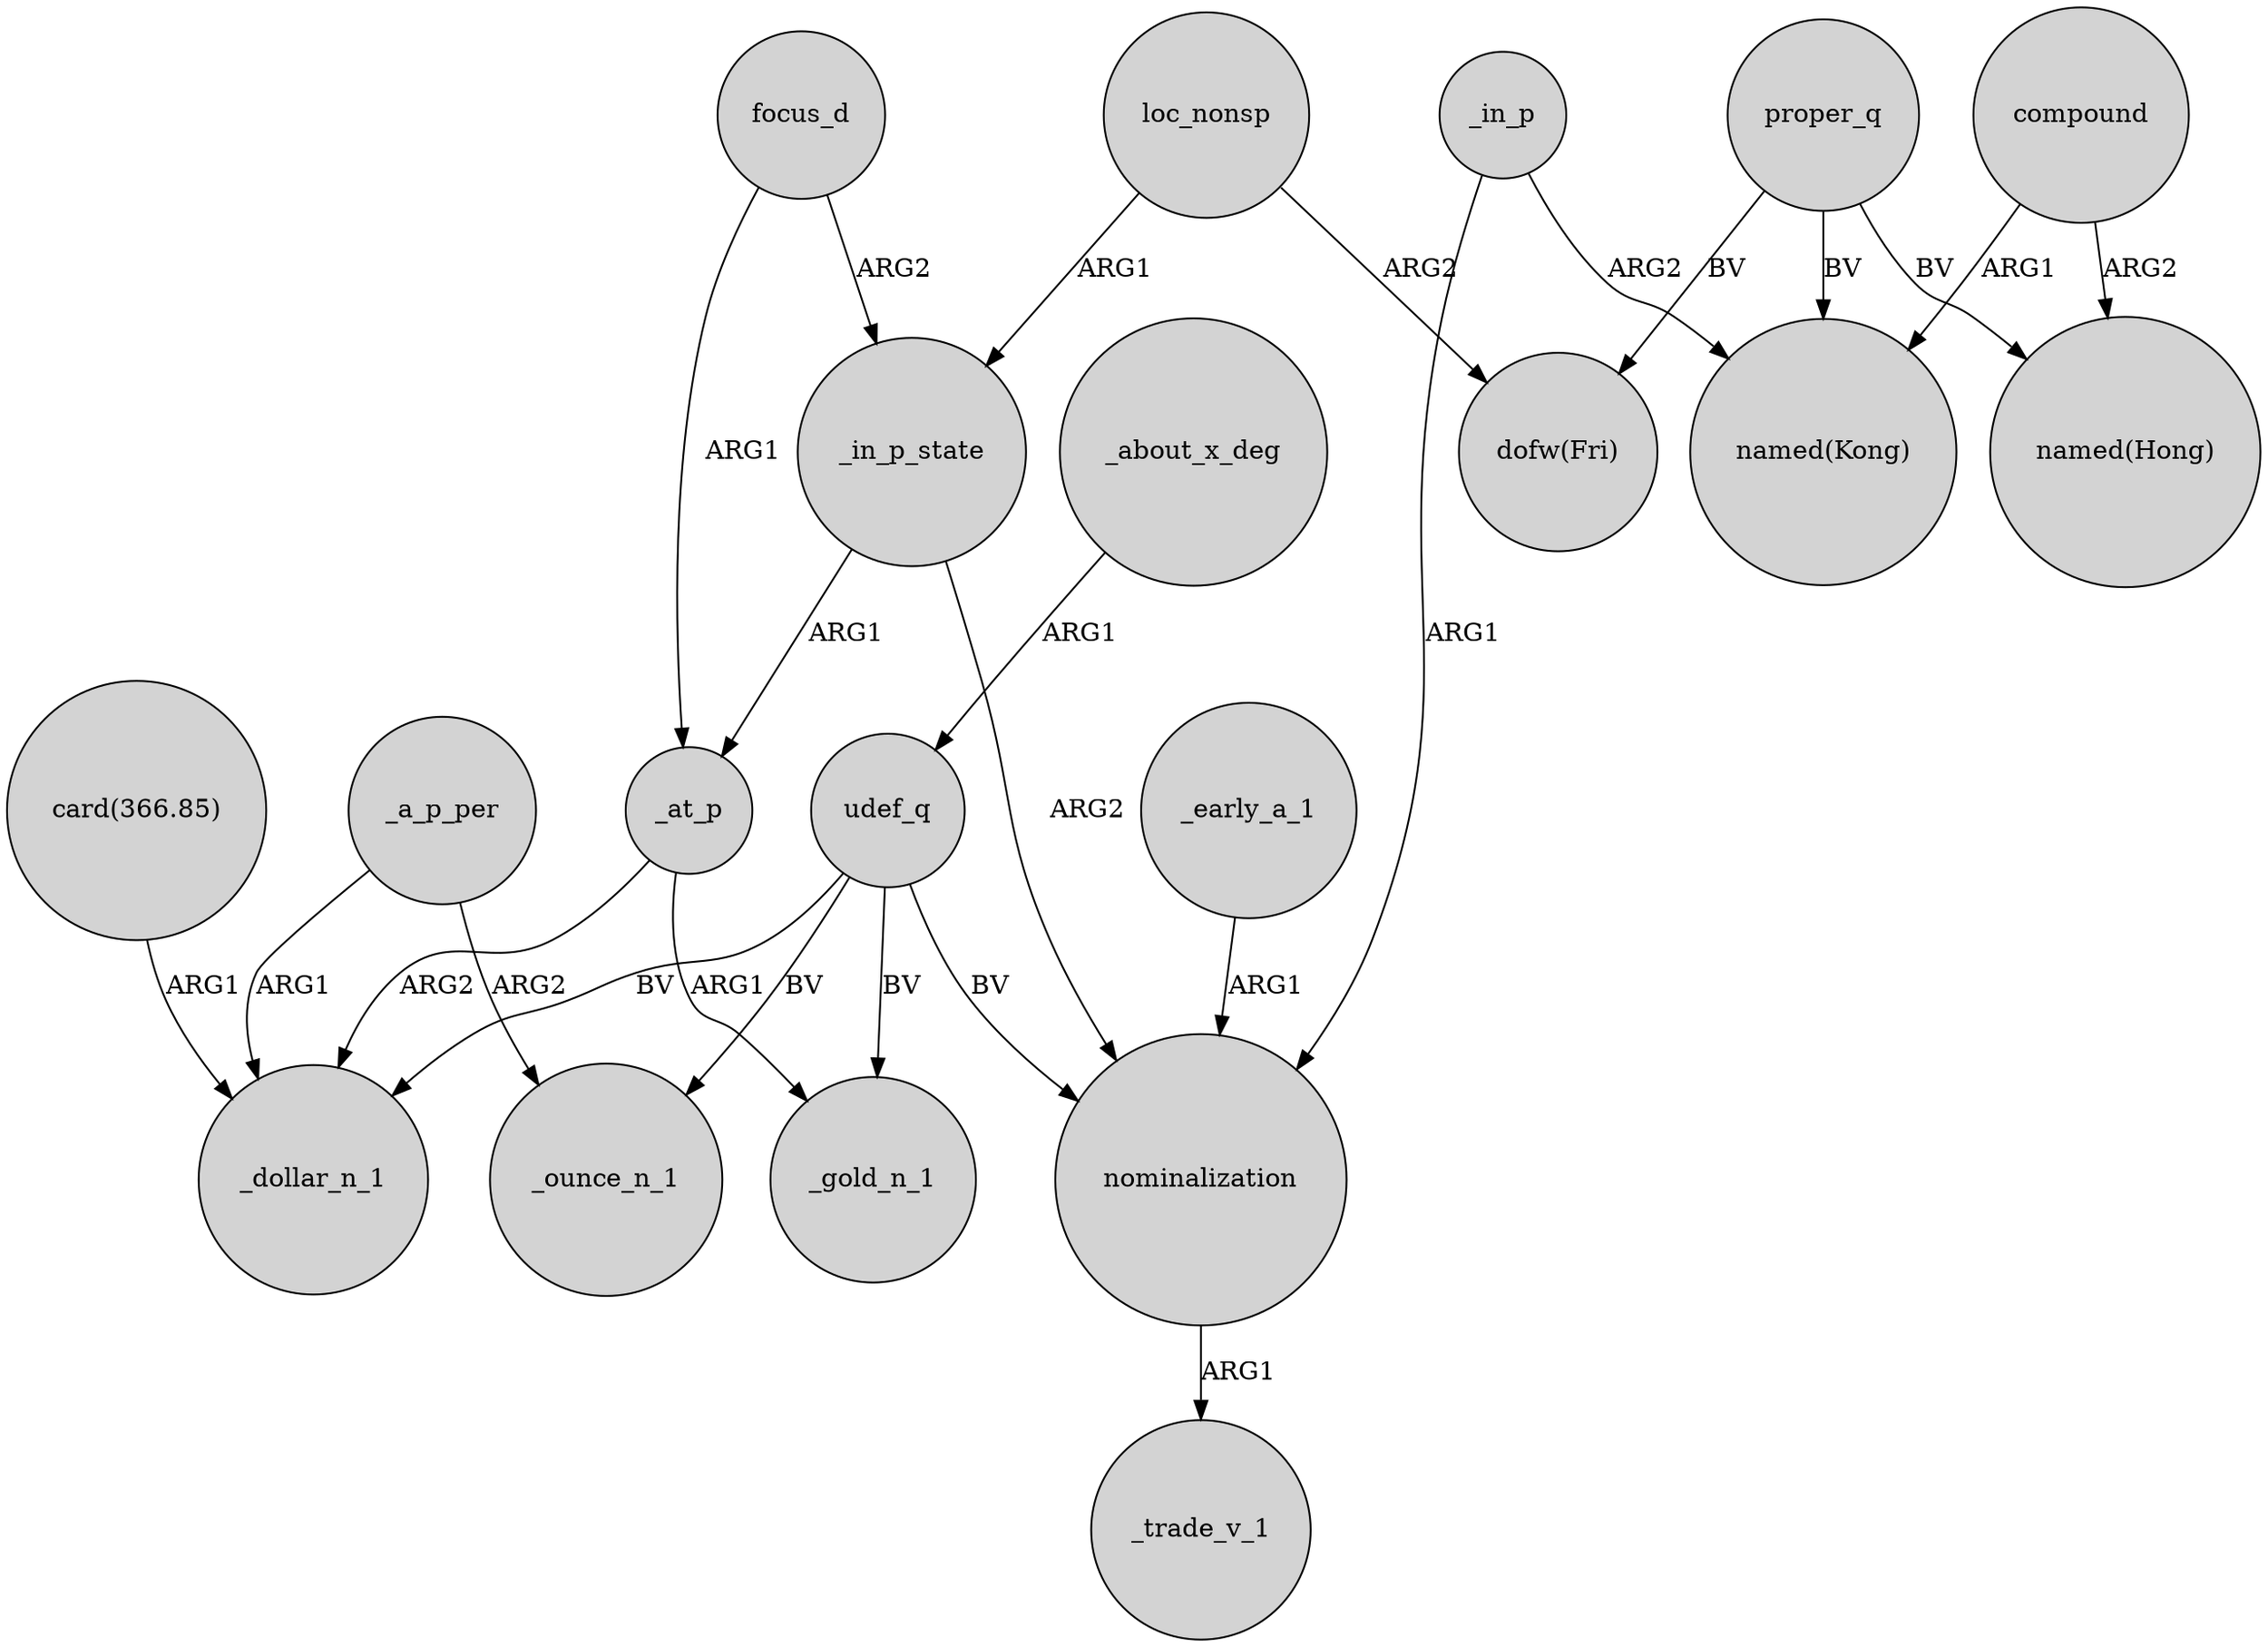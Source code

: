 digraph {
	node [shape=circle style=filled]
	_in_p_state -> nominalization [label=ARG2]
	focus_d -> _in_p_state [label=ARG2]
	proper_q -> "dofw(Fri)" [label=BV]
	loc_nonsp -> "dofw(Fri)" [label=ARG2]
	_a_p_per -> _ounce_n_1 [label=ARG2]
	_in_p_state -> _at_p [label=ARG1]
	udef_q -> nominalization [label=BV]
	_early_a_1 -> nominalization [label=ARG1]
	_at_p -> _gold_n_1 [label=ARG1]
	"card(366.85)" -> _dollar_n_1 [label=ARG1]
	_about_x_deg -> udef_q [label=ARG1]
	_at_p -> _dollar_n_1 [label=ARG2]
	proper_q -> "named(Kong)" [label=BV]
	compound -> "named(Hong)" [label=ARG2]
	udef_q -> _dollar_n_1 [label=BV]
	compound -> "named(Kong)" [label=ARG1]
	focus_d -> _at_p [label=ARG1]
	_a_p_per -> _dollar_n_1 [label=ARG1]
	udef_q -> _gold_n_1 [label=BV]
	proper_q -> "named(Hong)" [label=BV]
	_in_p -> "named(Kong)" [label=ARG2]
	loc_nonsp -> _in_p_state [label=ARG1]
	nominalization -> _trade_v_1 [label=ARG1]
	_in_p -> nominalization [label=ARG1]
	udef_q -> _ounce_n_1 [label=BV]
}
